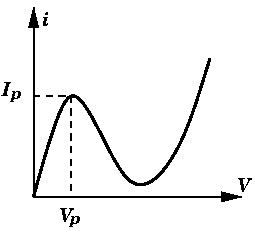 #FIG 3.2
Landscape
Center
Metric
A4      
100.00
Single
-2
1200 2
2 1 0 1 0 7 50 0 -1 0.000 0 0 -1 1 0 2
	1 1 1.00 60.00 120.00
	 2610 2160 4095 2160
2 1 0 1 0 7 50 0 -1 0.000 0 0 -1 1 0 2
	1 1 1.00 60.00 120.00
	 2610 2160 2610 810
2 1 1 1 0 7 50 0 -1 3.000 0 0 -1 0 0 2
	 2880 1440 2880 2160
2 1 1 1 0 7 50 0 -1 3.000 0 0 -1 0 0 2
	 2610 1440 2880 1440
3 0 0 2 0 7 50 0 -1 0.000 0 0 0 5
	 2610 2160 2880 1035 3285 2340 3690 1800 3870 1170
	 0.000 1.000 1.000 1.000 0.000
4 0 0 50 0 27 9 0.0000 4 165 60 2385 1440 I\001
4 0 0 50 0 27 8 0.0000 4 135 75 2449 1458 p\001
4 0 0 50 0 27 8 0.0000 4 135 75 2870 2356 p\001
4 0 0 50 0 27 9 0.0000 4 165 105 4066 2123 V\001
4 0 0 50 0 27 9 0.0000 4 165 105 2790 2340 V\001
4 0 0 50 0 27 9 0.0000 4 165 60 2671 938 i\001
